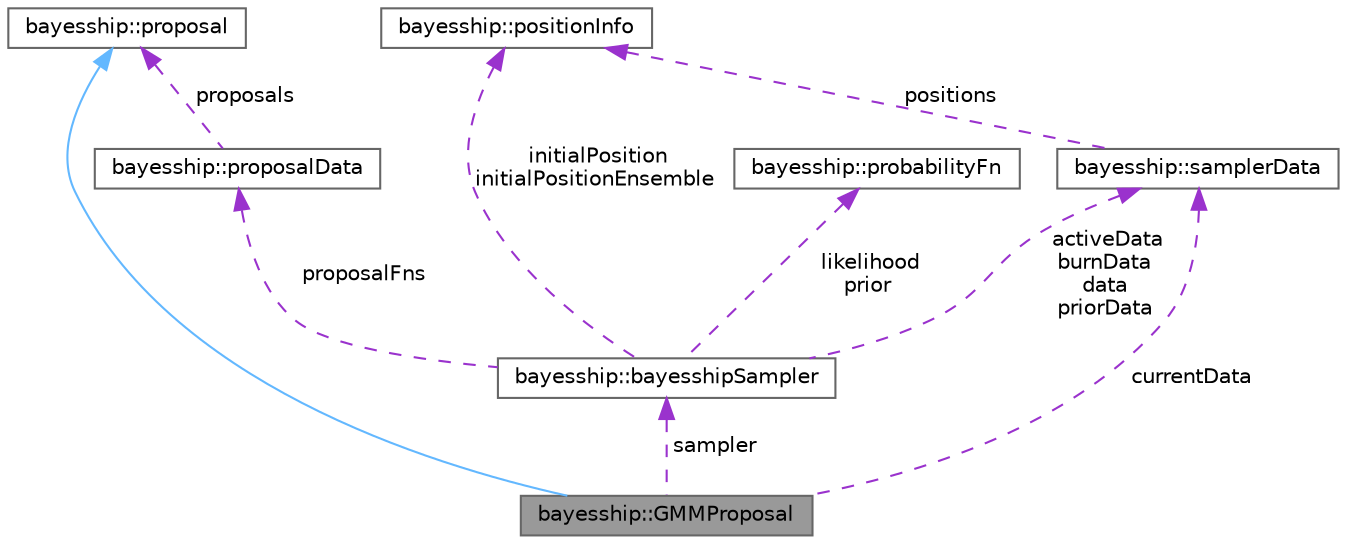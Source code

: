 digraph "bayesship::GMMProposal"
{
 // LATEX_PDF_SIZE
  bgcolor="transparent";
  edge [fontname=Helvetica,fontsize=10,labelfontname=Helvetica,labelfontsize=10];
  node [fontname=Helvetica,fontsize=10,shape=box,height=0.2,width=0.4];
  Node1 [label="bayesship::GMMProposal",height=0.2,width=0.4,color="gray40", fillcolor="grey60", style="filled", fontcolor="black",tooltip=" "];
  Node2 -> Node1 [dir="back",color="steelblue1",style="solid"];
  Node2 [label="bayesship::proposal",height=0.2,width=0.4,color="gray40", fillcolor="white", style="filled",URL="$classbayesship_1_1proposal.html",tooltip=" "];
  Node3 -> Node1 [dir="back",color="darkorchid3",style="dashed",label=" currentData" ];
  Node3 [label="bayesship::samplerData",height=0.2,width=0.4,color="gray40", fillcolor="white", style="filled",URL="$classbayesship_1_1samplerData.html",tooltip=" "];
  Node4 -> Node3 [dir="back",color="darkorchid3",style="dashed",label=" positions" ];
  Node4 [label="bayesship::positionInfo",height=0.2,width=0.4,color="gray40", fillcolor="white", style="filled",URL="$classbayesship_1_1positionInfo.html",tooltip="Class to hold information about a position in parameter/model space."];
  Node5 -> Node1 [dir="back",color="darkorchid3",style="dashed",label=" sampler" ];
  Node5 [label="bayesship::bayesshipSampler",height=0.2,width=0.4,color="gray40", fillcolor="white", style="filled",URL="$classbayesship_1_1bayesshipSampler.html",tooltip=" "];
  Node6 -> Node5 [dir="back",color="darkorchid3",style="dashed",label=" proposalFns" ];
  Node6 [label="bayesship::proposalData",height=0.2,width=0.4,color="gray40", fillcolor="white", style="filled",URL="$classbayesship_1_1proposalData.html",tooltip="Likelihood function typedef."];
  Node2 -> Node6 [dir="back",color="darkorchid3",style="dashed",label=" proposals" ];
  Node7 -> Node5 [dir="back",color="darkorchid3",style="dashed",label=" likelihood\nprior" ];
  Node7 [label="bayesship::probabilityFn",height=0.2,width=0.4,color="gray40", fillcolor="white", style="filled",URL="$classbayesship_1_1probabilityFn.html",tooltip=" "];
  Node4 -> Node5 [dir="back",color="darkorchid3",style="dashed",label=" initialPosition\ninitialPositionEnsemble" ];
  Node3 -> Node5 [dir="back",color="darkorchid3",style="dashed",label=" activeData\nburnData\ndata\npriorData" ];
}
